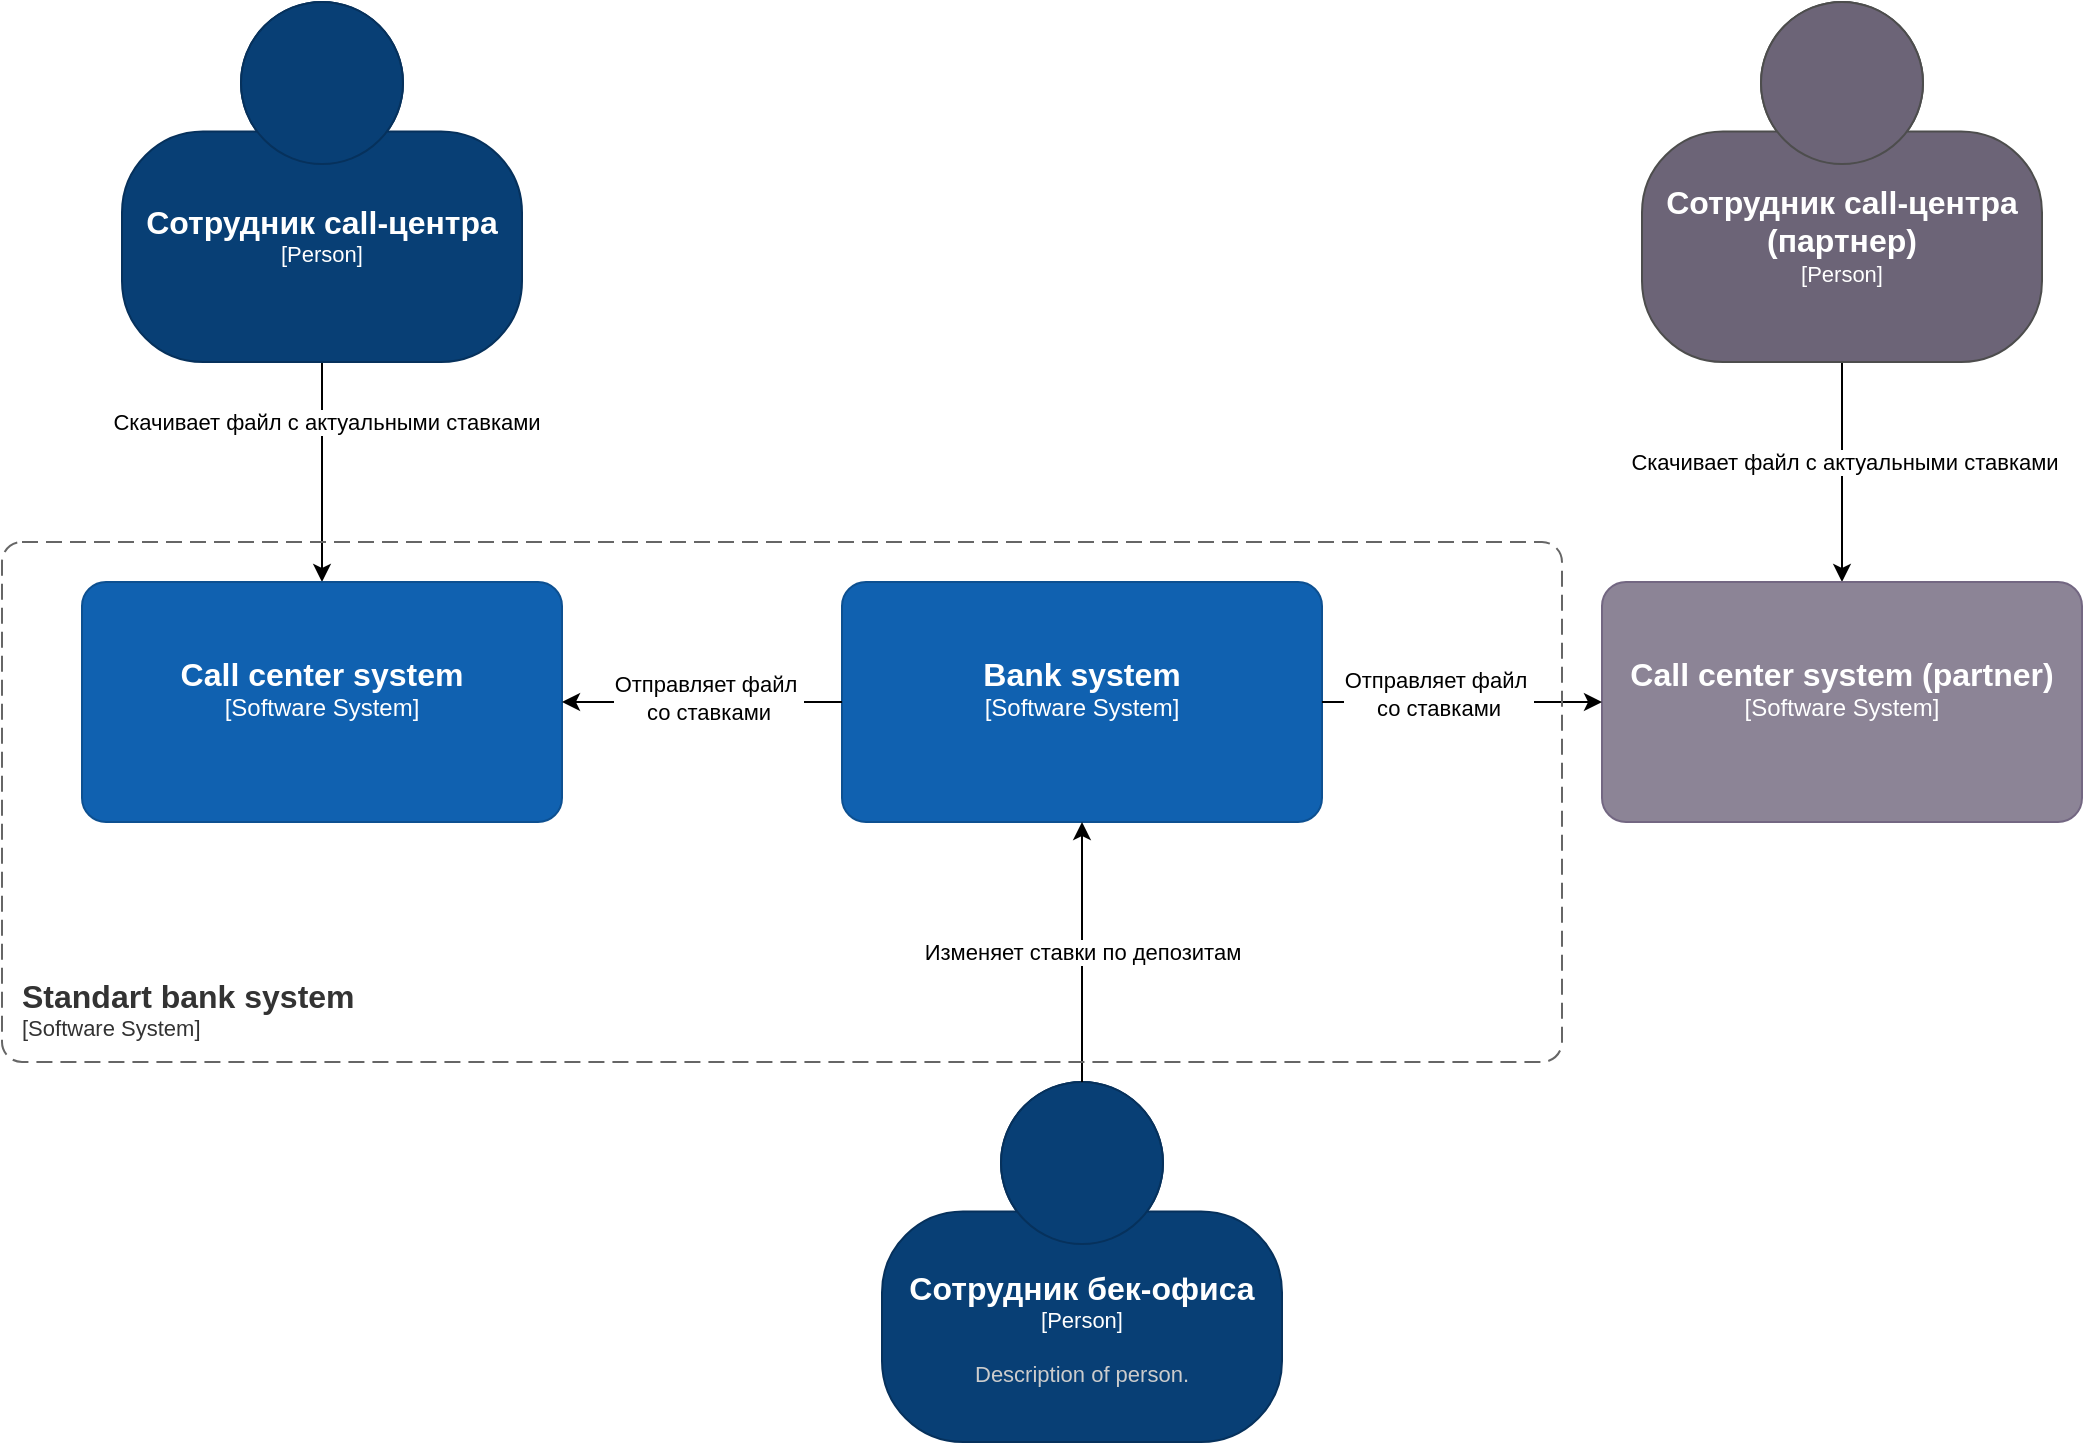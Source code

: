 <mxfile version="28.0.9">
  <diagram name="Страница — 1" id="1a3ojImcWAZqx3pJ7yVz">
    <mxGraphModel dx="2066" dy="1096" grid="1" gridSize="10" guides="1" tooltips="1" connect="1" arrows="1" fold="1" page="1" pageScale="1" pageWidth="1169" pageHeight="827" math="0" shadow="0">
      <root>
        <mxCell id="0" />
        <mxCell id="1" parent="0" />
        <object placeholders="1" c4Name="Bank system" c4Type="Software System" c4Description="" label="&lt;font style=&quot;font-size: 16px&quot;&gt;&lt;b&gt;%c4Name%&lt;/b&gt;&lt;/font&gt;&lt;div&gt;[%c4Type%]&lt;/div&gt;&lt;br&gt;&lt;div&gt;&lt;font style=&quot;font-size: 11px&quot;&gt;&lt;font color=&quot;#cccccc&quot;&gt;%c4Description%&lt;/font&gt;&lt;/div&gt;" id="o5sEsZtEHfBF4lK9rHC_-1">
          <mxCell style="rounded=1;whiteSpace=wrap;html=1;labelBackgroundColor=none;fillColor=#1061B0;fontColor=#ffffff;align=center;arcSize=10;strokeColor=#0D5091;metaEdit=1;resizable=0;points=[[0.25,0,0],[0.5,0,0],[0.75,0,0],[1,0.25,0],[1,0.5,0],[1,0.75,0],[0.75,1,0],[0.5,1,0],[0.25,1,0],[0,0.75,0],[0,0.5,0],[0,0.25,0]];" vertex="1" parent="1">
            <mxGeometry x="460" y="340" width="240" height="120" as="geometry" />
          </mxCell>
        </object>
        <object placeholders="1" c4Name="Сотрудник бек-офиса" c4Type="Person" c4Description="Description of person." label="&lt;font style=&quot;font-size: 16px&quot;&gt;&lt;b&gt;%c4Name%&lt;/b&gt;&lt;/font&gt;&lt;div&gt;[%c4Type%]&lt;/div&gt;&lt;br&gt;&lt;div&gt;&lt;font style=&quot;font-size: 11px&quot;&gt;&lt;font color=&quot;#cccccc&quot;&gt;%c4Description%&lt;/font&gt;&lt;/div&gt;" id="o5sEsZtEHfBF4lK9rHC_-2">
          <mxCell style="html=1;fontSize=11;dashed=0;whiteSpace=wrap;fillColor=#083F75;strokeColor=#06315C;fontColor=#ffffff;shape=mxgraph.c4.person2;align=center;metaEdit=1;points=[[0.5,0,0],[1,0.5,0],[1,0.75,0],[0.75,1,0],[0.5,1,0],[0.25,1,0],[0,0.75,0],[0,0.5,0]];resizable=0;" vertex="1" parent="1">
            <mxGeometry x="480" y="590" width="200" height="180" as="geometry" />
          </mxCell>
        </object>
        <mxCell id="o5sEsZtEHfBF4lK9rHC_-3" style="edgeStyle=orthogonalEdgeStyle;rounded=0;orthogonalLoop=1;jettySize=auto;html=1;entryX=0.5;entryY=1;entryDx=0;entryDy=0;entryPerimeter=0;" edge="1" parent="1" source="o5sEsZtEHfBF4lK9rHC_-2" target="o5sEsZtEHfBF4lK9rHC_-1">
          <mxGeometry relative="1" as="geometry" />
        </mxCell>
        <mxCell id="o5sEsZtEHfBF4lK9rHC_-4" value="Изменяет ставки по депозитам" style="edgeLabel;html=1;align=center;verticalAlign=middle;resizable=0;points=[];" vertex="1" connectable="0" parent="o5sEsZtEHfBF4lK9rHC_-3">
          <mxGeometry relative="1" as="geometry">
            <mxPoint as="offset" />
          </mxGeometry>
        </mxCell>
        <mxCell id="o5sEsZtEHfBF4lK9rHC_-9" style="edgeStyle=orthogonalEdgeStyle;rounded=0;orthogonalLoop=1;jettySize=auto;html=1;" edge="1" parent="1" source="o5sEsZtEHfBF4lK9rHC_-5" target="o5sEsZtEHfBF4lK9rHC_-6">
          <mxGeometry relative="1" as="geometry" />
        </mxCell>
        <mxCell id="o5sEsZtEHfBF4lK9rHC_-10" value="Скачивает файл с актуальными ставками" style="edgeLabel;html=1;align=center;verticalAlign=middle;resizable=0;points=[];" vertex="1" connectable="0" parent="o5sEsZtEHfBF4lK9rHC_-9">
          <mxGeometry x="-0.455" y="2" relative="1" as="geometry">
            <mxPoint as="offset" />
          </mxGeometry>
        </mxCell>
        <object placeholders="1" c4Name="Сотрудник call-центра" c4Type="Person" c4Description="" label="&lt;font style=&quot;font-size: 16px&quot;&gt;&lt;b&gt;%c4Name%&lt;/b&gt;&lt;/font&gt;&lt;div&gt;[%c4Type%]&lt;/div&gt;&lt;br&gt;&lt;div&gt;&lt;font style=&quot;font-size: 11px&quot;&gt;&lt;font color=&quot;#cccccc&quot;&gt;%c4Description%&lt;/font&gt;&lt;/div&gt;" id="o5sEsZtEHfBF4lK9rHC_-5">
          <mxCell style="html=1;fontSize=11;dashed=0;whiteSpace=wrap;fillColor=#083F75;strokeColor=#06315C;fontColor=#ffffff;shape=mxgraph.c4.person2;align=center;metaEdit=1;points=[[0.5,0,0],[1,0.5,0],[1,0.75,0],[0.75,1,0],[0.5,1,0],[0.25,1,0],[0,0.75,0],[0,0.5,0]];resizable=0;" vertex="1" parent="1">
            <mxGeometry x="100" y="50" width="200" height="180" as="geometry" />
          </mxCell>
        </object>
        <object placeholders="1" c4Name="Call center system" c4Type="Software System" c4Description="" label="&lt;font style=&quot;font-size: 16px&quot;&gt;&lt;b&gt;%c4Name%&lt;/b&gt;&lt;/font&gt;&lt;div&gt;[%c4Type%]&lt;/div&gt;&lt;br&gt;&lt;div&gt;&lt;font style=&quot;font-size: 11px&quot;&gt;&lt;font color=&quot;#cccccc&quot;&gt;%c4Description%&lt;/font&gt;&lt;/div&gt;" id="o5sEsZtEHfBF4lK9rHC_-6">
          <mxCell style="rounded=1;whiteSpace=wrap;html=1;labelBackgroundColor=none;fillColor=#1061B0;fontColor=#ffffff;align=center;arcSize=10;strokeColor=#0D5091;metaEdit=1;resizable=0;points=[[0.25,0,0],[0.5,0,0],[0.75,0,0],[1,0.25,0],[1,0.5,0],[1,0.75,0],[0.75,1,0],[0.5,1,0],[0.25,1,0],[0,0.75,0],[0,0.5,0],[0,0.25,0]];" vertex="1" parent="1">
            <mxGeometry x="80" y="340" width="240" height="120" as="geometry" />
          </mxCell>
        </object>
        <mxCell id="o5sEsZtEHfBF4lK9rHC_-7" style="edgeStyle=orthogonalEdgeStyle;rounded=0;orthogonalLoop=1;jettySize=auto;html=1;entryX=1;entryY=0.5;entryDx=0;entryDy=0;entryPerimeter=0;" edge="1" parent="1" source="o5sEsZtEHfBF4lK9rHC_-1" target="o5sEsZtEHfBF4lK9rHC_-6">
          <mxGeometry relative="1" as="geometry" />
        </mxCell>
        <mxCell id="o5sEsZtEHfBF4lK9rHC_-8" value="Отправляет файл&amp;nbsp;&lt;div&gt;со ставками&lt;/div&gt;" style="edgeLabel;html=1;align=center;verticalAlign=middle;resizable=0;points=[];" vertex="1" connectable="0" parent="o5sEsZtEHfBF4lK9rHC_-7">
          <mxGeometry x="-0.043" y="-2" relative="1" as="geometry">
            <mxPoint as="offset" />
          </mxGeometry>
        </mxCell>
        <mxCell id="o5sEsZtEHfBF4lK9rHC_-16" style="edgeStyle=orthogonalEdgeStyle;rounded=0;orthogonalLoop=1;jettySize=auto;html=1;" edge="1" parent="1" source="o5sEsZtEHfBF4lK9rHC_-11" target="o5sEsZtEHfBF4lK9rHC_-13">
          <mxGeometry relative="1" as="geometry" />
        </mxCell>
        <mxCell id="o5sEsZtEHfBF4lK9rHC_-17" value="Скачивает файл с актуальными ставками" style="edgeLabel;html=1;align=center;verticalAlign=middle;resizable=0;points=[];" vertex="1" connectable="0" parent="o5sEsZtEHfBF4lK9rHC_-16">
          <mxGeometry x="-0.091" y="1" relative="1" as="geometry">
            <mxPoint as="offset" />
          </mxGeometry>
        </mxCell>
        <object placeholders="1" c4Name="Сотрудник call-центра (партнер)" c4Type="Person" c4Description="" label="&lt;font style=&quot;font-size: 16px&quot;&gt;&lt;b&gt;%c4Name%&lt;/b&gt;&lt;/font&gt;&lt;div&gt;[%c4Type%]&lt;/div&gt;&lt;br&gt;&lt;div&gt;&lt;font style=&quot;font-size: 11px&quot;&gt;&lt;font color=&quot;#cccccc&quot;&gt;%c4Description%&lt;/font&gt;&lt;/div&gt;" id="o5sEsZtEHfBF4lK9rHC_-11">
          <mxCell style="html=1;fontSize=11;dashed=0;whiteSpace=wrap;fillColor=#6C6477;strokeColor=#4D4D4D;fontColor=#ffffff;shape=mxgraph.c4.person2;align=center;metaEdit=1;points=[[0.5,0,0],[1,0.5,0],[1,0.75,0],[0.75,1,0],[0.5,1,0],[0.25,1,0],[0,0.75,0],[0,0.5,0]];resizable=0;" vertex="1" parent="1">
            <mxGeometry x="860" y="50" width="200" height="180" as="geometry" />
          </mxCell>
        </object>
        <object placeholders="1" c4Name="Call center system (partner)" c4Type="Software System" c4Description="" label="&lt;font style=&quot;font-size: 16px&quot;&gt;&lt;b&gt;%c4Name%&lt;/b&gt;&lt;/font&gt;&lt;div&gt;[%c4Type%]&lt;/div&gt;&lt;br&gt;&lt;div&gt;&lt;font style=&quot;font-size: 11px&quot;&gt;&lt;font color=&quot;#cccccc&quot;&gt;%c4Description%&lt;/font&gt;&lt;/div&gt;" id="o5sEsZtEHfBF4lK9rHC_-13">
          <mxCell style="rounded=1;whiteSpace=wrap;html=1;labelBackgroundColor=none;fillColor=#8C8496;fontColor=#ffffff;align=center;arcSize=10;strokeColor=#736782;metaEdit=1;resizable=0;points=[[0.25,0,0],[0.5,0,0],[0.75,0,0],[1,0.25,0],[1,0.5,0],[1,0.75,0],[0.75,1,0],[0.5,1,0],[0.25,1,0],[0,0.75,0],[0,0.5,0],[0,0.25,0]];" vertex="1" parent="1">
            <mxGeometry x="840" y="340" width="240" height="120" as="geometry" />
          </mxCell>
        </object>
        <mxCell id="o5sEsZtEHfBF4lK9rHC_-14" style="edgeStyle=orthogonalEdgeStyle;rounded=0;orthogonalLoop=1;jettySize=auto;html=1;entryX=0;entryY=0.5;entryDx=0;entryDy=0;entryPerimeter=0;" edge="1" parent="1" source="o5sEsZtEHfBF4lK9rHC_-1" target="o5sEsZtEHfBF4lK9rHC_-13">
          <mxGeometry relative="1" as="geometry" />
        </mxCell>
        <mxCell id="o5sEsZtEHfBF4lK9rHC_-15" value="Отправляет файл&amp;nbsp;&lt;div&gt;со ставками&lt;/div&gt;" style="edgeLabel;html=1;align=center;verticalAlign=middle;resizable=0;points=[];" vertex="1" connectable="0" parent="o5sEsZtEHfBF4lK9rHC_-14">
          <mxGeometry x="-0.182" y="4" relative="1" as="geometry">
            <mxPoint as="offset" />
          </mxGeometry>
        </mxCell>
        <object placeholders="1" c4Name="Standart bank system" c4Type="SystemScopeBoundary" c4Application="Software System" label="&lt;font style=&quot;font-size: 16px&quot;&gt;&lt;b&gt;&lt;div style=&quot;text-align: left&quot;&gt;%c4Name%&lt;/div&gt;&lt;/b&gt;&lt;/font&gt;&lt;div style=&quot;text-align: left&quot;&gt;[%c4Application%]&lt;/div&gt;" id="o5sEsZtEHfBF4lK9rHC_-18">
          <mxCell style="rounded=1;fontSize=11;whiteSpace=wrap;html=1;dashed=1;arcSize=20;fillColor=none;strokeColor=#666666;fontColor=#333333;labelBackgroundColor=none;align=left;verticalAlign=bottom;labelBorderColor=none;spacingTop=0;spacing=10;dashPattern=8 4;metaEdit=1;rotatable=0;perimeter=rectanglePerimeter;noLabel=0;labelPadding=0;allowArrows=0;connectable=0;expand=0;recursiveResize=0;editable=1;pointerEvents=0;absoluteArcSize=1;points=[[0.25,0,0],[0.5,0,0],[0.75,0,0],[1,0.25,0],[1,0.5,0],[1,0.75,0],[0.75,1,0],[0.5,1,0],[0.25,1,0],[0,0.75,0],[0,0.5,0],[0,0.25,0]];" vertex="1" parent="1">
            <mxGeometry x="40" y="320" width="780" height="260" as="geometry" />
          </mxCell>
        </object>
      </root>
    </mxGraphModel>
  </diagram>
</mxfile>
